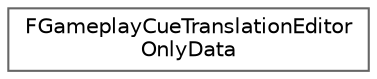 digraph "Graphical Class Hierarchy"
{
 // INTERACTIVE_SVG=YES
 // LATEX_PDF_SIZE
  bgcolor="transparent";
  edge [fontname=Helvetica,fontsize=10,labelfontname=Helvetica,labelfontsize=10];
  node [fontname=Helvetica,fontsize=10,shape=box,height=0.2,width=0.4];
  rankdir="LR";
  Node0 [id="Node000000",label="FGameplayCueTranslationEditor\lOnlyData",height=0.2,width=0.4,color="grey40", fillcolor="white", style="filled",URL="$d0/dff/structFGameplayCueTranslationEditorOnlyData.html",tooltip="Overview of the GameplayCueTranslator system."];
}
